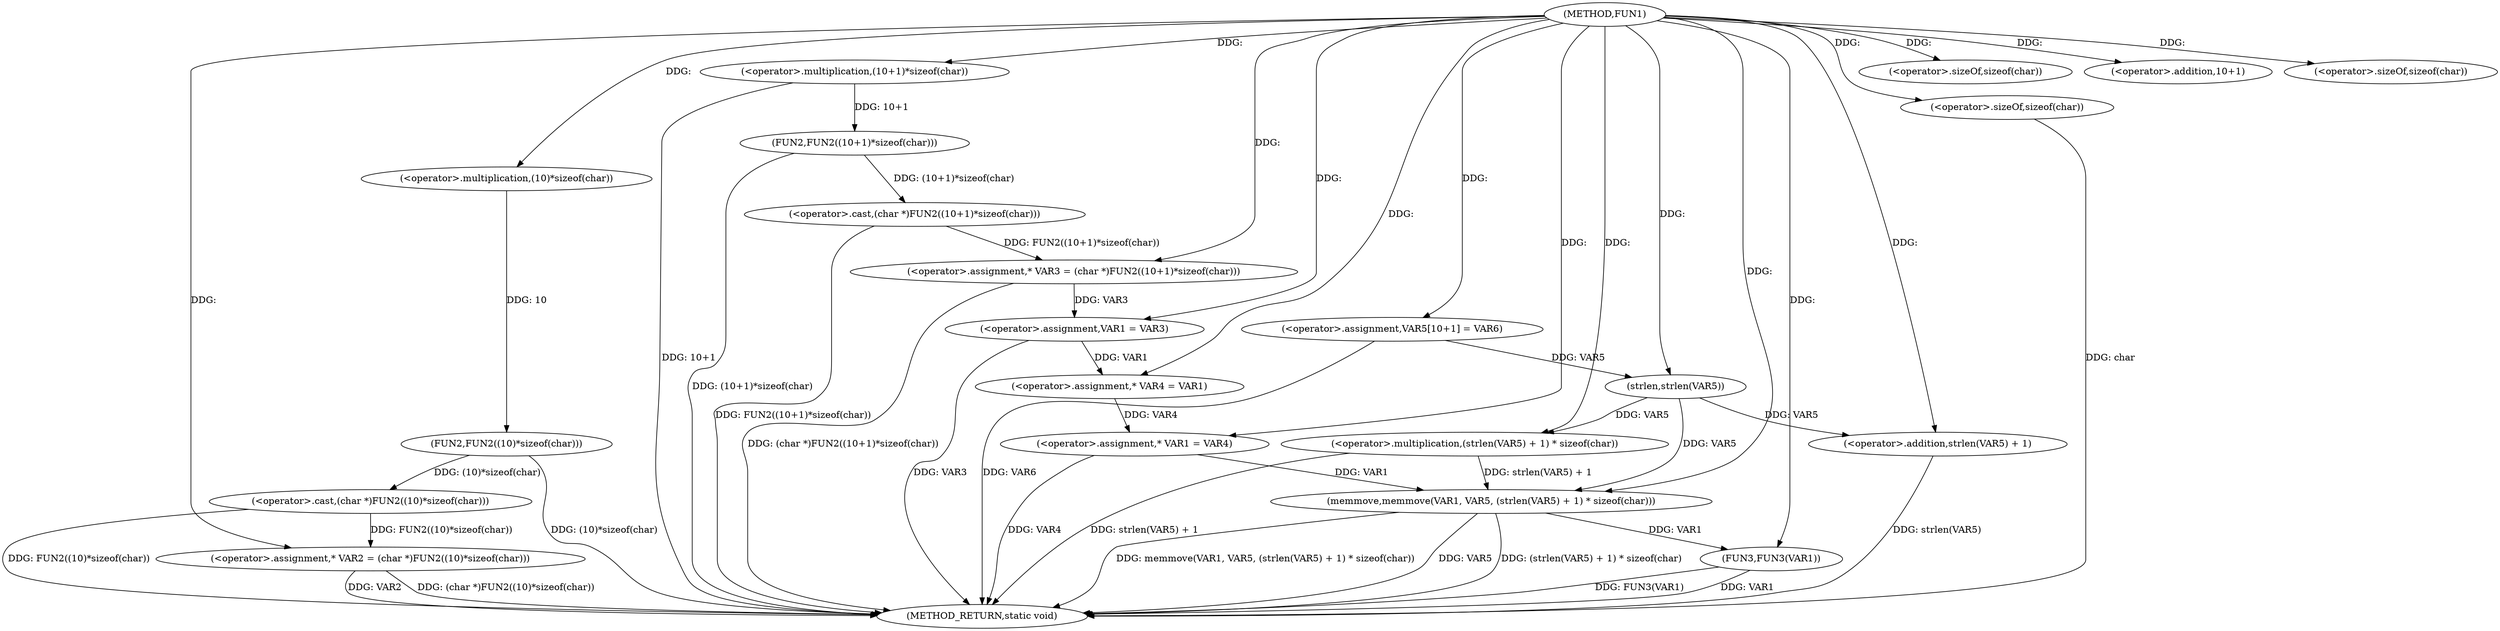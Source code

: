 digraph FUN1 {  
"1000100" [label = "(METHOD,FUN1)" ]
"1000154" [label = "(METHOD_RETURN,static void)" ]
"1000104" [label = "(<operator>.assignment,* VAR2 = (char *)FUN2((10)*sizeof(char)))" ]
"1000106" [label = "(<operator>.cast,(char *)FUN2((10)*sizeof(char)))" ]
"1000108" [label = "(FUN2,FUN2((10)*sizeof(char)))" ]
"1000109" [label = "(<operator>.multiplication,(10)*sizeof(char))" ]
"1000111" [label = "(<operator>.sizeOf,sizeof(char))" ]
"1000114" [label = "(<operator>.assignment,* VAR3 = (char *)FUN2((10+1)*sizeof(char)))" ]
"1000116" [label = "(<operator>.cast,(char *)FUN2((10+1)*sizeof(char)))" ]
"1000118" [label = "(FUN2,FUN2((10+1)*sizeof(char)))" ]
"1000119" [label = "(<operator>.multiplication,(10+1)*sizeof(char))" ]
"1000120" [label = "(<operator>.addition,10+1)" ]
"1000123" [label = "(<operator>.sizeOf,sizeof(char))" ]
"1000125" [label = "(<operator>.assignment,VAR1 = VAR3)" ]
"1000130" [label = "(<operator>.assignment,* VAR4 = VAR1)" ]
"1000134" [label = "(<operator>.assignment,* VAR1 = VAR4)" ]
"1000139" [label = "(<operator>.assignment,VAR5[10+1] = VAR6)" ]
"1000142" [label = "(memmove,memmove(VAR1, VAR5, (strlen(VAR5) + 1) * sizeof(char)))" ]
"1000145" [label = "(<operator>.multiplication,(strlen(VAR5) + 1) * sizeof(char))" ]
"1000146" [label = "(<operator>.addition,strlen(VAR5) + 1)" ]
"1000147" [label = "(strlen,strlen(VAR5))" ]
"1000150" [label = "(<operator>.sizeOf,sizeof(char))" ]
"1000152" [label = "(FUN3,FUN3(VAR1))" ]
  "1000142" -> "1000154"  [ label = "DDG: memmove(VAR1, VAR5, (strlen(VAR5) + 1) * sizeof(char))"] 
  "1000106" -> "1000154"  [ label = "DDG: FUN2((10)*sizeof(char))"] 
  "1000150" -> "1000154"  [ label = "DDG: char"] 
  "1000104" -> "1000154"  [ label = "DDG: VAR2"] 
  "1000152" -> "1000154"  [ label = "DDG: FUN3(VAR1)"] 
  "1000116" -> "1000154"  [ label = "DDG: FUN2((10+1)*sizeof(char))"] 
  "1000119" -> "1000154"  [ label = "DDG: 10+1"] 
  "1000118" -> "1000154"  [ label = "DDG: (10+1)*sizeof(char)"] 
  "1000145" -> "1000154"  [ label = "DDG: strlen(VAR5) + 1"] 
  "1000139" -> "1000154"  [ label = "DDG: VAR6"] 
  "1000142" -> "1000154"  [ label = "DDG: VAR5"] 
  "1000125" -> "1000154"  [ label = "DDG: VAR3"] 
  "1000152" -> "1000154"  [ label = "DDG: VAR1"] 
  "1000134" -> "1000154"  [ label = "DDG: VAR4"] 
  "1000142" -> "1000154"  [ label = "DDG: (strlen(VAR5) + 1) * sizeof(char)"] 
  "1000146" -> "1000154"  [ label = "DDG: strlen(VAR5)"] 
  "1000114" -> "1000154"  [ label = "DDG: (char *)FUN2((10+1)*sizeof(char))"] 
  "1000104" -> "1000154"  [ label = "DDG: (char *)FUN2((10)*sizeof(char))"] 
  "1000108" -> "1000154"  [ label = "DDG: (10)*sizeof(char)"] 
  "1000106" -> "1000104"  [ label = "DDG: FUN2((10)*sizeof(char))"] 
  "1000100" -> "1000104"  [ label = "DDG: "] 
  "1000108" -> "1000106"  [ label = "DDG: (10)*sizeof(char)"] 
  "1000109" -> "1000108"  [ label = "DDG: 10"] 
  "1000100" -> "1000109"  [ label = "DDG: "] 
  "1000100" -> "1000111"  [ label = "DDG: "] 
  "1000116" -> "1000114"  [ label = "DDG: FUN2((10+1)*sizeof(char))"] 
  "1000100" -> "1000114"  [ label = "DDG: "] 
  "1000118" -> "1000116"  [ label = "DDG: (10+1)*sizeof(char)"] 
  "1000119" -> "1000118"  [ label = "DDG: 10+1"] 
  "1000100" -> "1000119"  [ label = "DDG: "] 
  "1000100" -> "1000120"  [ label = "DDG: "] 
  "1000100" -> "1000123"  [ label = "DDG: "] 
  "1000114" -> "1000125"  [ label = "DDG: VAR3"] 
  "1000100" -> "1000125"  [ label = "DDG: "] 
  "1000125" -> "1000130"  [ label = "DDG: VAR1"] 
  "1000100" -> "1000130"  [ label = "DDG: "] 
  "1000130" -> "1000134"  [ label = "DDG: VAR4"] 
  "1000100" -> "1000134"  [ label = "DDG: "] 
  "1000100" -> "1000139"  [ label = "DDG: "] 
  "1000134" -> "1000142"  [ label = "DDG: VAR1"] 
  "1000100" -> "1000142"  [ label = "DDG: "] 
  "1000147" -> "1000142"  [ label = "DDG: VAR5"] 
  "1000145" -> "1000142"  [ label = "DDG: strlen(VAR5) + 1"] 
  "1000147" -> "1000145"  [ label = "DDG: VAR5"] 
  "1000100" -> "1000145"  [ label = "DDG: "] 
  "1000147" -> "1000146"  [ label = "DDG: VAR5"] 
  "1000139" -> "1000147"  [ label = "DDG: VAR5"] 
  "1000100" -> "1000147"  [ label = "DDG: "] 
  "1000100" -> "1000146"  [ label = "DDG: "] 
  "1000100" -> "1000150"  [ label = "DDG: "] 
  "1000142" -> "1000152"  [ label = "DDG: VAR1"] 
  "1000100" -> "1000152"  [ label = "DDG: "] 
}
